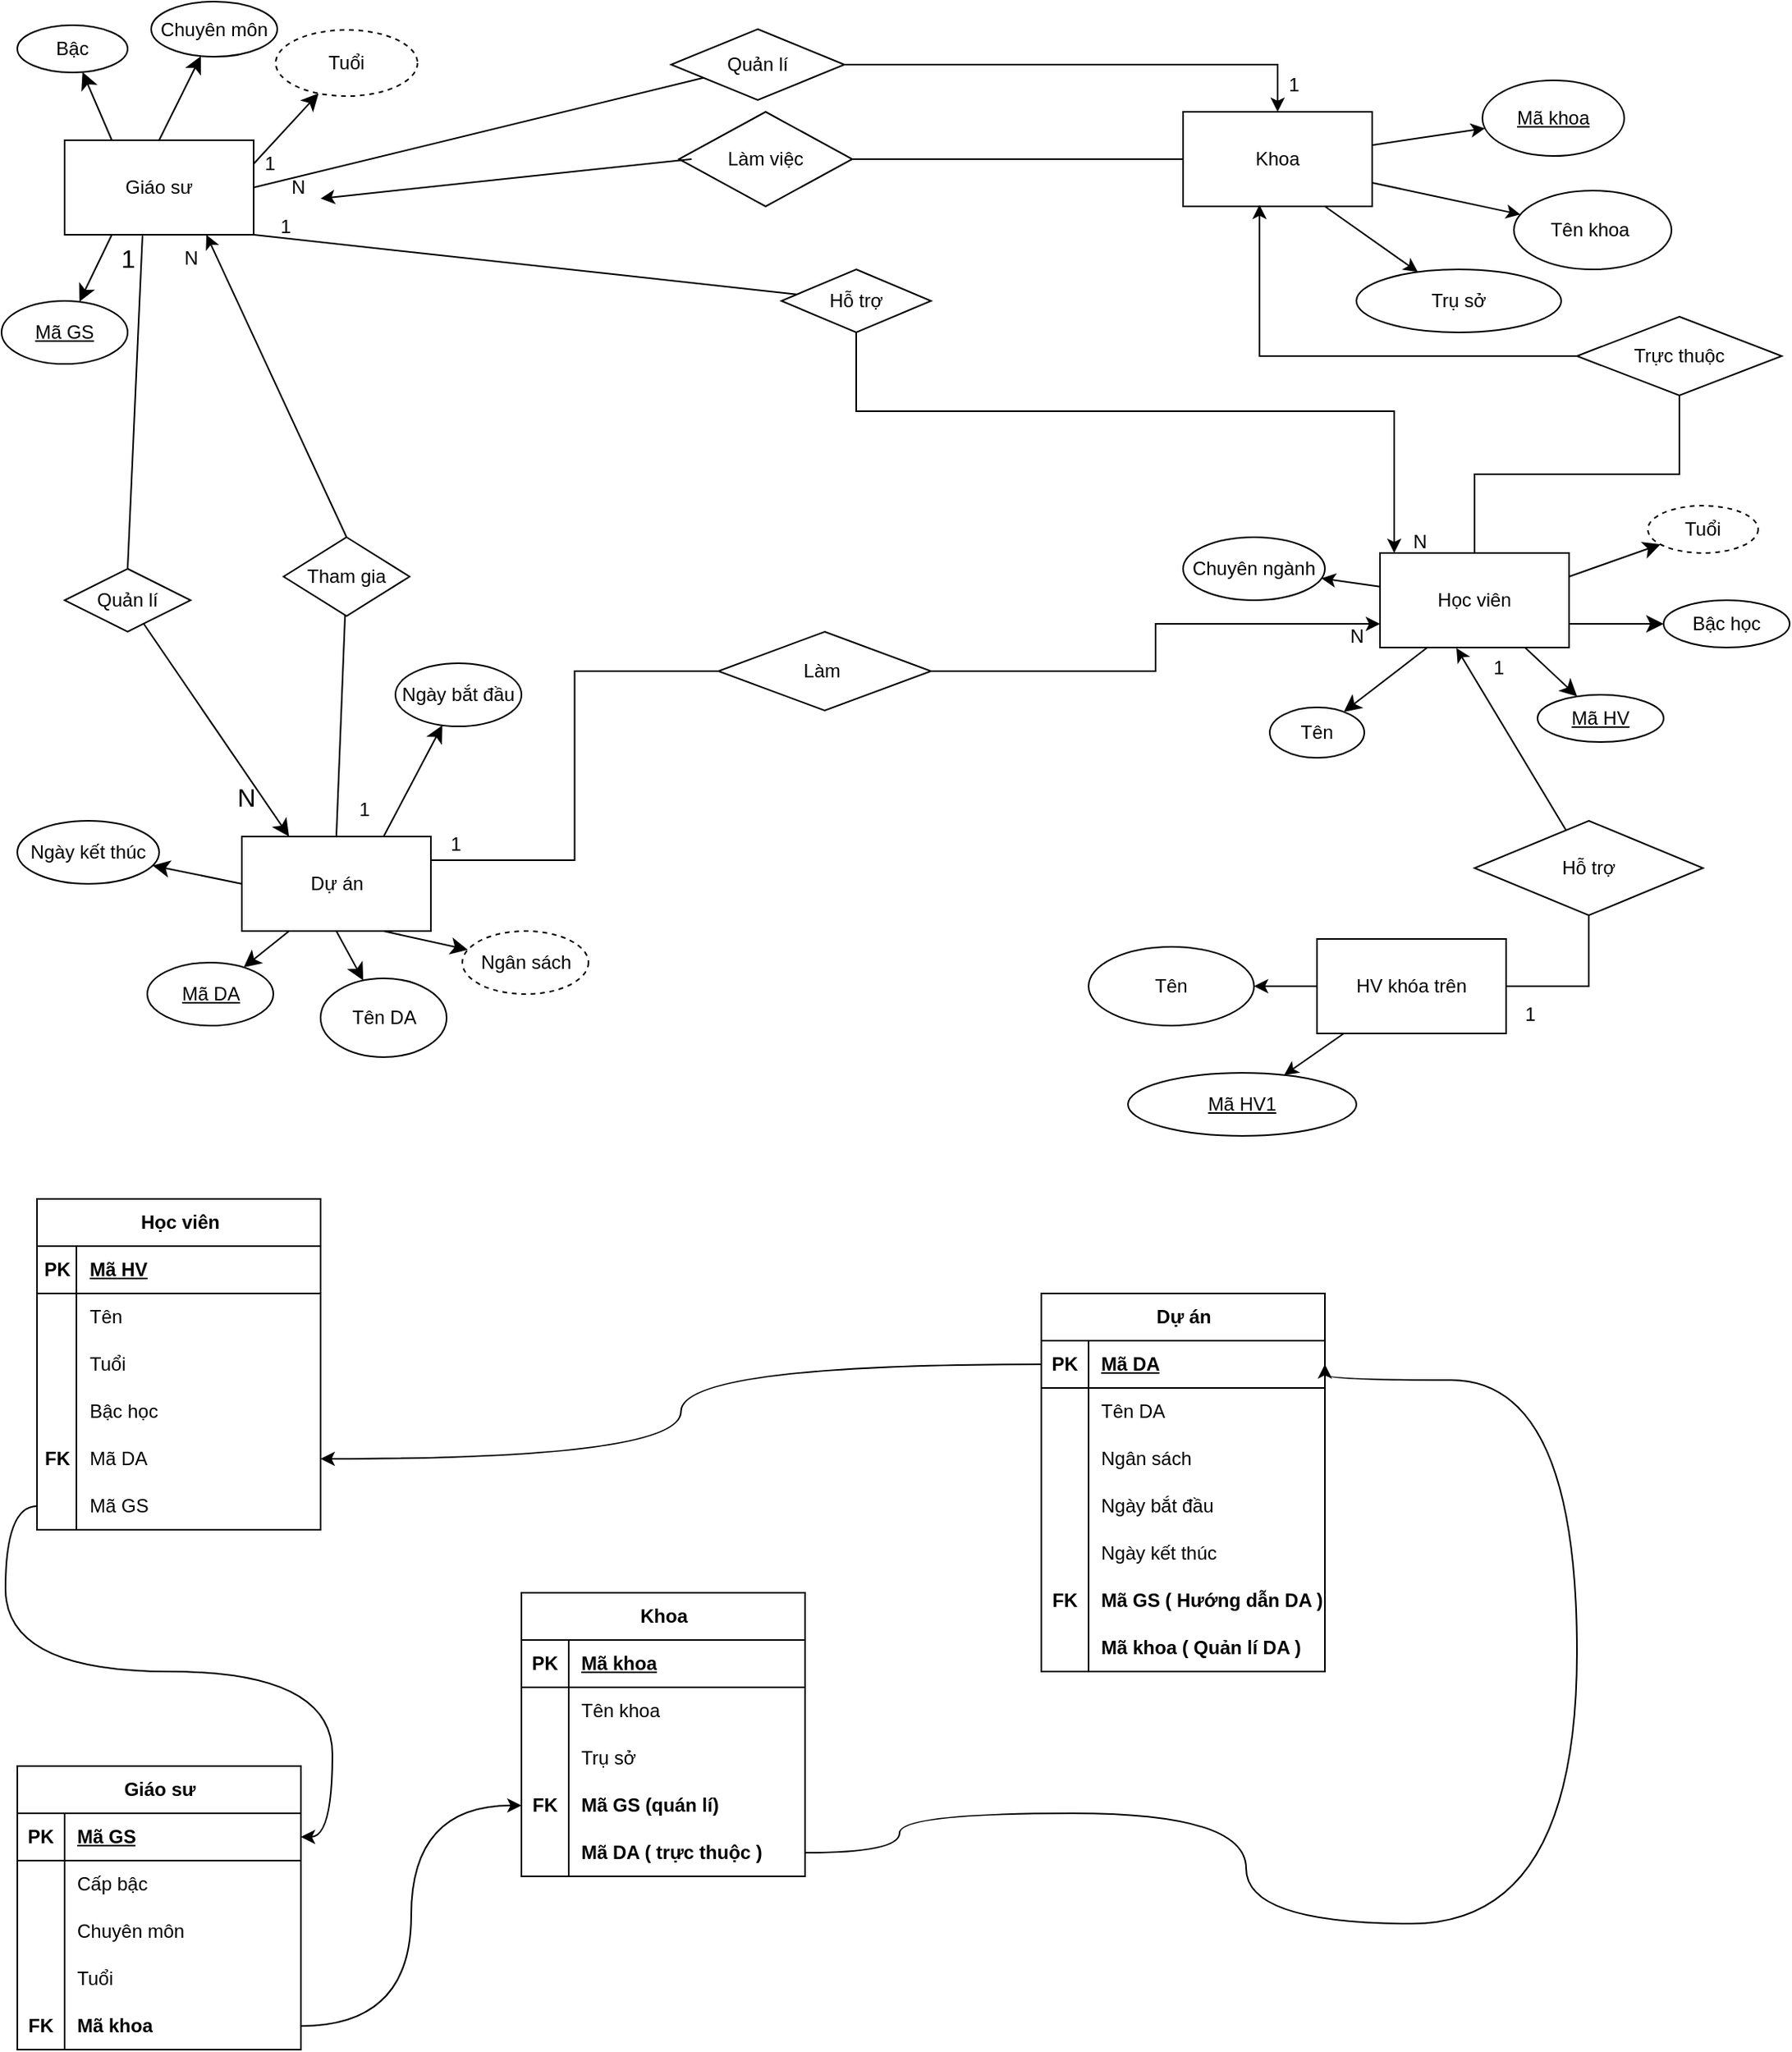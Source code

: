 <mxfile version="26.0.5">
  <diagram id="R2lEEEUBdFMjLlhIrx00" name="Page-1">
    <mxGraphModel dx="1363" dy="797" grid="1" gridSize="10" guides="1" tooltips="1" connect="1" arrows="1" fold="1" page="1" pageScale="1" pageWidth="1169" pageHeight="827" math="0" shadow="0" extFonts="Permanent Marker^https://fonts.googleapis.com/css?family=Permanent+Marker">
      <root>
        <mxCell id="0" />
        <mxCell id="1" parent="0" />
        <mxCell id="wvOs2aSPzy3ZHwY-VeI9-1" value="&lt;font style=&quot;vertical-align: inherit;&quot;&gt;&lt;font style=&quot;vertical-align: inherit;&quot;&gt;Dự án&lt;/font&gt;&lt;/font&gt;" style="rounded=0;whiteSpace=wrap;html=1;" parent="1" vertex="1">
          <mxGeometry x="162.5" y="610" width="120" height="60" as="geometry" />
        </mxCell>
        <mxCell id="wvOs2aSPzy3ZHwY-VeI9-2" value="" style="endArrow=classic;html=1;rounded=0;fontSize=12;startSize=8;endSize=8;curved=1;exitX=0.25;exitY=1;exitDx=0;exitDy=0;" parent="1" source="wvOs2aSPzy3ZHwY-VeI9-1" target="wvOs2aSPzy3ZHwY-VeI9-3" edge="1">
          <mxGeometry width="50" height="50" relative="1" as="geometry">
            <mxPoint x="182.5" y="660" as="sourcePoint" />
            <mxPoint x="162.5" y="700" as="targetPoint" />
          </mxGeometry>
        </mxCell>
        <mxCell id="wvOs2aSPzy3ZHwY-VeI9-3" value="&lt;font style=&quot;vertical-align: inherit;&quot;&gt;&lt;font style=&quot;vertical-align: inherit;&quot;&gt;&lt;u&gt;Mã DA&lt;/u&gt;&lt;/font&gt;&lt;/font&gt;" style="ellipse;whiteSpace=wrap;html=1;" parent="1" vertex="1">
          <mxGeometry x="102.5" y="690" width="80" height="40" as="geometry" />
        </mxCell>
        <mxCell id="wvOs2aSPzy3ZHwY-VeI9-4" value="" style="endArrow=classic;html=1;rounded=0;fontSize=12;startSize=8;endSize=8;curved=1;exitX=0.5;exitY=1;exitDx=0;exitDy=0;" parent="1" source="wvOs2aSPzy3ZHwY-VeI9-1" target="wvOs2aSPzy3ZHwY-VeI9-5" edge="1">
          <mxGeometry width="50" height="50" relative="1" as="geometry">
            <mxPoint x="232.5" y="670" as="sourcePoint" />
            <mxPoint x="232.5" y="710" as="targetPoint" />
          </mxGeometry>
        </mxCell>
        <mxCell id="wvOs2aSPzy3ZHwY-VeI9-5" value="&lt;font style=&quot;vertical-align: inherit;&quot;&gt;&lt;font style=&quot;vertical-align: inherit;&quot;&gt;Tên DA&lt;/font&gt;&lt;/font&gt;" style="ellipse;whiteSpace=wrap;html=1;" parent="1" vertex="1">
          <mxGeometry x="212.5" y="700" width="80" height="50" as="geometry" />
        </mxCell>
        <mxCell id="wvOs2aSPzy3ZHwY-VeI9-6" value="" style="endArrow=classic;html=1;rounded=0;fontSize=12;startSize=8;endSize=8;curved=1;exitX=0.75;exitY=1;exitDx=0;exitDy=0;" parent="1" source="wvOs2aSPzy3ZHwY-VeI9-1" target="wvOs2aSPzy3ZHwY-VeI9-7" edge="1">
          <mxGeometry width="50" height="50" relative="1" as="geometry">
            <mxPoint x="252.5" y="670" as="sourcePoint" />
            <mxPoint x="322.5" y="710" as="targetPoint" />
          </mxGeometry>
        </mxCell>
        <mxCell id="wvOs2aSPzy3ZHwY-VeI9-7" value="&lt;font style=&quot;vertical-align: inherit;&quot;&gt;&lt;font style=&quot;vertical-align: inherit;&quot;&gt;Ngân sách&lt;/font&gt;&lt;/font&gt;" style="ellipse;whiteSpace=wrap;html=1;dashed=1;" parent="1" vertex="1">
          <mxGeometry x="302.5" y="670" width="80" height="40" as="geometry" />
        </mxCell>
        <mxCell id="wvOs2aSPzy3ZHwY-VeI9-8" value="" style="endArrow=classic;html=1;rounded=0;fontSize=12;startSize=8;endSize=8;curved=1;exitX=0.75;exitY=0;exitDx=0;exitDy=0;" parent="1" source="wvOs2aSPzy3ZHwY-VeI9-1" target="wvOs2aSPzy3ZHwY-VeI9-9" edge="1">
          <mxGeometry width="50" height="50" relative="1" as="geometry">
            <mxPoint x="232.5" y="610" as="sourcePoint" />
            <mxPoint x="272.5" y="570" as="targetPoint" />
          </mxGeometry>
        </mxCell>
        <mxCell id="wvOs2aSPzy3ZHwY-VeI9-9" value="&lt;font style=&quot;vertical-align: inherit;&quot;&gt;&lt;font style=&quot;vertical-align: inherit;&quot;&gt;Ngày bắt đầu&lt;/font&gt;&lt;/font&gt;" style="ellipse;whiteSpace=wrap;html=1;" parent="1" vertex="1">
          <mxGeometry x="260" y="500" width="80" height="40" as="geometry" />
        </mxCell>
        <mxCell id="wvOs2aSPzy3ZHwY-VeI9-10" value="" style="endArrow=classic;html=1;rounded=0;fontSize=12;startSize=8;endSize=8;curved=1;exitX=0;exitY=0.5;exitDx=0;exitDy=0;" parent="1" source="wvOs2aSPzy3ZHwY-VeI9-1" target="wvOs2aSPzy3ZHwY-VeI9-11" edge="1">
          <mxGeometry width="50" height="50" relative="1" as="geometry">
            <mxPoint x="192.5" y="610" as="sourcePoint" />
            <mxPoint x="152.5" y="570" as="targetPoint" />
          </mxGeometry>
        </mxCell>
        <mxCell id="wvOs2aSPzy3ZHwY-VeI9-11" value="&lt;font style=&quot;vertical-align: inherit;&quot;&gt;&lt;font style=&quot;vertical-align: inherit;&quot;&gt;Ngày kết thúc&lt;/font&gt;&lt;/font&gt;" style="ellipse;whiteSpace=wrap;html=1;" parent="1" vertex="1">
          <mxGeometry x="20" y="600" width="90" height="40" as="geometry" />
        </mxCell>
        <mxCell id="wvOs2aSPzy3ZHwY-VeI9-12" value="&lt;font style=&quot;vertical-align: inherit;&quot;&gt;&lt;font style=&quot;vertical-align: inherit;&quot;&gt;Giáo sư&lt;/font&gt;&lt;/font&gt;" style="rounded=0;whiteSpace=wrap;html=1;" parent="1" vertex="1">
          <mxGeometry x="50" y="168" width="120" height="60" as="geometry" />
        </mxCell>
        <mxCell id="wvOs2aSPzy3ZHwY-VeI9-13" value="" style="endArrow=classic;html=1;rounded=0;fontSize=12;startSize=8;endSize=8;curved=1;exitX=0.25;exitY=1;exitDx=0;exitDy=0;" parent="1" source="wvOs2aSPzy3ZHwY-VeI9-12" target="wvOs2aSPzy3ZHwY-VeI9-14" edge="1">
          <mxGeometry width="50" height="50" relative="1" as="geometry">
            <mxPoint x="80" y="220" as="sourcePoint" />
            <mxPoint x="50" y="250" as="targetPoint" />
          </mxGeometry>
        </mxCell>
        <mxCell id="wvOs2aSPzy3ZHwY-VeI9-14" value="&lt;font style=&quot;vertical-align: inherit;&quot;&gt;&lt;font style=&quot;vertical-align: inherit;&quot;&gt;&lt;font style=&quot;vertical-align: inherit;&quot;&gt;&lt;font style=&quot;vertical-align: inherit;&quot;&gt;&lt;u&gt;Mã GS&lt;/u&gt;&lt;/font&gt;&lt;/font&gt;&lt;/font&gt;&lt;/font&gt;" style="ellipse;whiteSpace=wrap;html=1;" parent="1" vertex="1">
          <mxGeometry x="10" y="270" width="80" height="40" as="geometry" />
        </mxCell>
        <mxCell id="wvOs2aSPzy3ZHwY-VeI9-15" value="" style="endArrow=classic;html=1;rounded=0;fontSize=12;startSize=8;endSize=8;curved=1;exitX=1;exitY=0.25;exitDx=0;exitDy=0;" parent="1" target="wvOs2aSPzy3ZHwY-VeI9-16" edge="1" source="wvOs2aSPzy3ZHwY-VeI9-12">
          <mxGeometry width="50" height="50" relative="1" as="geometry">
            <mxPoint x="126" y="220" as="sourcePoint" />
            <mxPoint x="150" y="252" as="targetPoint" />
          </mxGeometry>
        </mxCell>
        <mxCell id="wvOs2aSPzy3ZHwY-VeI9-16" value="&lt;font style=&quot;vertical-align: inherit;&quot;&gt;&lt;font style=&quot;vertical-align: inherit;&quot;&gt;Tuổi&lt;/font&gt;&lt;/font&gt;" style="ellipse;whiteSpace=wrap;html=1;dashed=1;" parent="1" vertex="1">
          <mxGeometry x="184" y="98" width="90" height="42" as="geometry" />
        </mxCell>
        <mxCell id="wvOs2aSPzy3ZHwY-VeI9-17" value="" style="endArrow=classic;html=1;rounded=0;fontSize=12;startSize=8;endSize=8;curved=1;exitX=0.25;exitY=0;exitDx=0;exitDy=0;" parent="1" source="wvOs2aSPzy3ZHwY-VeI9-12" target="wvOs2aSPzy3ZHwY-VeI9-18" edge="1">
          <mxGeometry width="50" height="50" relative="1" as="geometry">
            <mxPoint x="80" y="120" as="sourcePoint" />
            <mxPoint x="50" y="130" as="targetPoint" />
          </mxGeometry>
        </mxCell>
        <mxCell id="wvOs2aSPzy3ZHwY-VeI9-18" value="&lt;font style=&quot;vertical-align: inherit;&quot;&gt;&lt;font style=&quot;vertical-align: inherit;&quot;&gt;Bậc&lt;/font&gt;&lt;/font&gt;" style="ellipse;whiteSpace=wrap;html=1;" parent="1" vertex="1">
          <mxGeometry x="20" y="95" width="70" height="30" as="geometry" />
        </mxCell>
        <mxCell id="wvOs2aSPzy3ZHwY-VeI9-19" value="" style="endArrow=classic;html=1;rounded=0;fontSize=12;startSize=8;endSize=8;curved=1;exitX=0.5;exitY=0;exitDx=0;exitDy=0;" parent="1" target="wvOs2aSPzy3ZHwY-VeI9-20" edge="1" source="wvOs2aSPzy3ZHwY-VeI9-12">
          <mxGeometry width="50" height="50" relative="1" as="geometry">
            <mxPoint x="120" y="160" as="sourcePoint" />
            <mxPoint x="150" y="130" as="targetPoint" />
          </mxGeometry>
        </mxCell>
        <mxCell id="wvOs2aSPzy3ZHwY-VeI9-20" value="&lt;font style=&quot;vertical-align: inherit;&quot;&gt;&lt;font style=&quot;vertical-align: inherit;&quot;&gt;Chuyên môn&lt;/font&gt;&lt;/font&gt;" style="ellipse;whiteSpace=wrap;html=1;" parent="1" vertex="1">
          <mxGeometry x="105" y="80" width="80" height="35" as="geometry" />
        </mxCell>
        <mxCell id="wvOs2aSPzy3ZHwY-VeI9-23" value="" style="edgeStyle=none;curved=1;rounded=0;orthogonalLoop=1;jettySize=auto;html=1;fontSize=12;startSize=8;endSize=8;" parent="1" source="wvOs2aSPzy3ZHwY-VeI9-21" target="wvOs2aSPzy3ZHwY-VeI9-22" edge="1">
          <mxGeometry relative="1" as="geometry" />
        </mxCell>
        <mxCell id="6cCRQY4yos_YDq-2sVYA-31" value="" style="rounded=0;orthogonalLoop=1;jettySize=auto;html=1;" edge="1" parent="1" source="wvOs2aSPzy3ZHwY-VeI9-21" target="6cCRQY4yos_YDq-2sVYA-30">
          <mxGeometry relative="1" as="geometry" />
        </mxCell>
        <mxCell id="wvOs2aSPzy3ZHwY-VeI9-21" value="&lt;font style=&quot;vertical-align: inherit;&quot;&gt;&lt;font style=&quot;vertical-align: inherit;&quot;&gt;Học viên&lt;/font&gt;&lt;/font&gt;" style="rounded=0;whiteSpace=wrap;html=1;" parent="1" vertex="1">
          <mxGeometry x="885" y="430" width="120" height="60" as="geometry" />
        </mxCell>
        <mxCell id="wvOs2aSPzy3ZHwY-VeI9-22" value="&lt;font style=&quot;vertical-align: inherit;&quot;&gt;&lt;font style=&quot;vertical-align: inherit;&quot;&gt;&lt;u&gt;Mã HV&lt;/u&gt;&lt;/font&gt;&lt;/font&gt;" style="ellipse;whiteSpace=wrap;html=1;rounded=0;" parent="1" vertex="1">
          <mxGeometry x="985" y="520" width="80" height="30" as="geometry" />
        </mxCell>
        <mxCell id="wvOs2aSPzy3ZHwY-VeI9-24" value="" style="edgeStyle=none;curved=1;rounded=0;orthogonalLoop=1;jettySize=auto;html=1;fontSize=12;startSize=8;endSize=8;exitX=1;exitY=0.25;exitDx=0;exitDy=0;" parent="1" source="wvOs2aSPzy3ZHwY-VeI9-21" target="wvOs2aSPzy3ZHwY-VeI9-27" edge="1">
          <mxGeometry relative="1" as="geometry">
            <mxPoint x="969.72" y="480.0" as="sourcePoint" />
            <mxPoint x="955" y="540" as="targetPoint" />
          </mxGeometry>
        </mxCell>
        <mxCell id="wvOs2aSPzy3ZHwY-VeI9-25" value="" style="edgeStyle=none;curved=1;rounded=0;orthogonalLoop=1;jettySize=auto;html=1;fontSize=12;startSize=8;endSize=8;exitX=0.25;exitY=1;exitDx=0;exitDy=0;" parent="1" source="wvOs2aSPzy3ZHwY-VeI9-21" target="wvOs2aSPzy3ZHwY-VeI9-26" edge="1">
          <mxGeometry relative="1" as="geometry">
            <mxPoint x="935" y="480" as="sourcePoint" />
            <mxPoint x="915" y="520" as="targetPoint" />
          </mxGeometry>
        </mxCell>
        <mxCell id="wvOs2aSPzy3ZHwY-VeI9-26" value="&lt;font style=&quot;vertical-align: inherit;&quot;&gt;&lt;font style=&quot;vertical-align: inherit;&quot;&gt;Tên&lt;/font&gt;&lt;/font&gt;" style="ellipse;whiteSpace=wrap;html=1;" parent="1" vertex="1">
          <mxGeometry x="815" y="528" width="60" height="32" as="geometry" />
        </mxCell>
        <mxCell id="wvOs2aSPzy3ZHwY-VeI9-27" value="&lt;font style=&quot;vertical-align: inherit;&quot;&gt;&lt;font style=&quot;vertical-align: inherit;&quot;&gt;Tuổi&lt;/font&gt;&lt;/font&gt;" style="ellipse;whiteSpace=wrap;html=1;dashed=1;" parent="1" vertex="1">
          <mxGeometry x="1055" y="400" width="70" height="30" as="geometry" />
        </mxCell>
        <mxCell id="wvOs2aSPzy3ZHwY-VeI9-28" value="" style="edgeStyle=none;curved=1;rounded=0;orthogonalLoop=1;jettySize=auto;html=1;fontSize=12;startSize=8;endSize=8;exitX=1;exitY=0.75;exitDx=0;exitDy=0;" parent="1" target="wvOs2aSPzy3ZHwY-VeI9-29" edge="1" source="wvOs2aSPzy3ZHwY-VeI9-21">
          <mxGeometry relative="1" as="geometry">
            <mxPoint x="1025" y="467" as="sourcePoint" />
            <mxPoint x="1054" y="480" as="targetPoint" />
          </mxGeometry>
        </mxCell>
        <mxCell id="wvOs2aSPzy3ZHwY-VeI9-29" value="&lt;font style=&quot;vertical-align: inherit;&quot;&gt;&lt;font style=&quot;vertical-align: inherit;&quot;&gt;&lt;font style=&quot;vertical-align: inherit;&quot;&gt;&lt;font style=&quot;vertical-align: inherit;&quot;&gt;Bậc học&lt;/font&gt;&lt;/font&gt;&lt;/font&gt;&lt;/font&gt;" style="ellipse;whiteSpace=wrap;html=1;" parent="1" vertex="1">
          <mxGeometry x="1065" y="460" width="80" height="30" as="geometry" />
        </mxCell>
        <mxCell id="wvOs2aSPzy3ZHwY-VeI9-30" value="" style="endArrow=none;html=1;rounded=0;fontSize=12;startSize=8;endSize=8;curved=1;entryX=0.412;entryY=1.011;entryDx=0;entryDy=0;entryPerimeter=0;exitX=0.5;exitY=0;exitDx=0;exitDy=0;" parent="1" source="wvOs2aSPzy3ZHwY-VeI9-31" target="wvOs2aSPzy3ZHwY-VeI9-12" edge="1">
          <mxGeometry width="50" height="50" relative="1" as="geometry">
            <mxPoint x="160" y="290" as="sourcePoint" />
            <mxPoint x="170" y="150" as="targetPoint" />
          </mxGeometry>
        </mxCell>
        <mxCell id="wvOs2aSPzy3ZHwY-VeI9-32" style="rounded=0;orthogonalLoop=1;jettySize=auto;html=1;entryX=0.25;entryY=0;entryDx=0;entryDy=0;fontSize=12;startSize=8;endSize=8;" parent="1" source="wvOs2aSPzy3ZHwY-VeI9-31" target="wvOs2aSPzy3ZHwY-VeI9-1" edge="1">
          <mxGeometry relative="1" as="geometry" />
        </mxCell>
        <mxCell id="wvOs2aSPzy3ZHwY-VeI9-31" value="&lt;font style=&quot;vertical-align: inherit;&quot;&gt;&lt;font style=&quot;vertical-align: inherit;&quot;&gt;Quản lí&lt;/font&gt;&lt;/font&gt;" style="rhombus;whiteSpace=wrap;html=1;" parent="1" vertex="1">
          <mxGeometry x="50" y="440" width="80" height="40" as="geometry" />
        </mxCell>
        <mxCell id="wvOs2aSPzy3ZHwY-VeI9-33" value="1" style="text;html=1;align=center;verticalAlign=middle;resizable=0;points=[];autosize=1;strokeColor=none;fillColor=none;fontSize=16;" parent="1" vertex="1">
          <mxGeometry x="75" y="228" width="30" height="30" as="geometry" />
        </mxCell>
        <mxCell id="wvOs2aSPzy3ZHwY-VeI9-34" value="N" style="text;html=1;align=center;verticalAlign=middle;resizable=0;points=[];autosize=1;strokeColor=none;fillColor=none;fontSize=16;" parent="1" vertex="1">
          <mxGeometry x="145" y="570" width="40" height="30" as="geometry" />
        </mxCell>
        <mxCell id="6cCRQY4yos_YDq-2sVYA-3" value="" style="endArrow=none;html=1;rounded=0;exitX=0.5;exitY=0;exitDx=0;exitDy=0;" edge="1" parent="1" source="wvOs2aSPzy3ZHwY-VeI9-1" target="6cCRQY4yos_YDq-2sVYA-4">
          <mxGeometry width="50" height="50" relative="1" as="geometry">
            <mxPoint x="202.5" y="610" as="sourcePoint" />
            <mxPoint x="202.5" y="480" as="targetPoint" />
          </mxGeometry>
        </mxCell>
        <mxCell id="6cCRQY4yos_YDq-2sVYA-5" style="rounded=0;orthogonalLoop=1;jettySize=auto;html=1;exitX=0.5;exitY=0;exitDx=0;exitDy=0;entryX=0.75;entryY=1;entryDx=0;entryDy=0;" edge="1" parent="1" source="6cCRQY4yos_YDq-2sVYA-4" target="wvOs2aSPzy3ZHwY-VeI9-12">
          <mxGeometry relative="1" as="geometry">
            <mxPoint x="380.04" y="310.005" as="sourcePoint" />
            <mxPoint x="200" y="149.98" as="targetPoint" />
          </mxGeometry>
        </mxCell>
        <mxCell id="6cCRQY4yos_YDq-2sVYA-4" value="Tham gia" style="rhombus;whiteSpace=wrap;html=1;" vertex="1" parent="1">
          <mxGeometry x="189" y="420" width="80" height="50" as="geometry" />
        </mxCell>
        <mxCell id="6cCRQY4yos_YDq-2sVYA-8" value="" style="rounded=0;orthogonalLoop=1;jettySize=auto;html=1;" edge="1" parent="1" source="6cCRQY4yos_YDq-2sVYA-6" target="6cCRQY4yos_YDq-2sVYA-7">
          <mxGeometry relative="1" as="geometry" />
        </mxCell>
        <mxCell id="6cCRQY4yos_YDq-2sVYA-6" value="&lt;font style=&quot;vertical-align: inherit;&quot;&gt;&lt;font style=&quot;vertical-align: inherit;&quot;&gt;Khoa&lt;/font&gt;&lt;/font&gt;" style="rounded=0;whiteSpace=wrap;html=1;" vertex="1" parent="1">
          <mxGeometry x="760" y="150" width="120" height="60" as="geometry" />
        </mxCell>
        <mxCell id="6cCRQY4yos_YDq-2sVYA-7" value="&lt;font style=&quot;vertical-align: inherit;&quot;&gt;&lt;font style=&quot;vertical-align: inherit;&quot;&gt;&lt;font style=&quot;vertical-align: inherit;&quot;&gt;&lt;font style=&quot;vertical-align: inherit;&quot;&gt;&lt;u&gt;Mã khoa&lt;/u&gt;&lt;/font&gt;&lt;/font&gt;&lt;/font&gt;&lt;/font&gt;" style="ellipse;whiteSpace=wrap;html=1;rounded=0;" vertex="1" parent="1">
          <mxGeometry x="950" y="130" width="90" height="48" as="geometry" />
        </mxCell>
        <mxCell id="6cCRQY4yos_YDq-2sVYA-9" value="" style="endArrow=classic;html=1;rounded=0;exitX=1;exitY=0.75;exitDx=0;exitDy=0;" edge="1" parent="1" source="6cCRQY4yos_YDq-2sVYA-6" target="6cCRQY4yos_YDq-2sVYA-10">
          <mxGeometry width="50" height="50" relative="1" as="geometry">
            <mxPoint x="880" y="200" as="sourcePoint" />
            <mxPoint x="950" y="220" as="targetPoint" />
          </mxGeometry>
        </mxCell>
        <mxCell id="6cCRQY4yos_YDq-2sVYA-10" value="&lt;font style=&quot;vertical-align: inherit;&quot;&gt;&lt;font style=&quot;vertical-align: inherit;&quot;&gt;Tên khoa&amp;nbsp;&lt;/font&gt;&lt;/font&gt;" style="ellipse;whiteSpace=wrap;html=1;" vertex="1" parent="1">
          <mxGeometry x="970" y="200" width="100" height="50" as="geometry" />
        </mxCell>
        <mxCell id="6cCRQY4yos_YDq-2sVYA-11" value="" style="endArrow=classic;html=1;rounded=0;exitX=0.75;exitY=1;exitDx=0;exitDy=0;" edge="1" parent="1" source="6cCRQY4yos_YDq-2sVYA-6" target="6cCRQY4yos_YDq-2sVYA-12">
          <mxGeometry width="50" height="50" relative="1" as="geometry">
            <mxPoint x="720" y="350" as="sourcePoint" />
            <mxPoint x="900" y="270" as="targetPoint" />
          </mxGeometry>
        </mxCell>
        <mxCell id="6cCRQY4yos_YDq-2sVYA-12" value="&lt;font style=&quot;vertical-align: inherit;&quot;&gt;&lt;font style=&quot;vertical-align: inherit;&quot;&gt;Trụ sở&lt;/font&gt;&lt;/font&gt;" style="ellipse;whiteSpace=wrap;html=1;" vertex="1" parent="1">
          <mxGeometry x="870" y="250" width="130" height="40" as="geometry" />
        </mxCell>
        <mxCell id="6cCRQY4yos_YDq-2sVYA-13" value="" style="endArrow=none;html=1;rounded=0;entryX=0;entryY=0.5;entryDx=0;entryDy=0;exitX=1;exitY=0.5;exitDx=0;exitDy=0;" edge="1" parent="1" source="6cCRQY4yos_YDq-2sVYA-16" target="6cCRQY4yos_YDq-2sVYA-6">
          <mxGeometry width="50" height="50" relative="1" as="geometry">
            <mxPoint x="570" y="180" as="sourcePoint" />
            <mxPoint x="470" y="170" as="targetPoint" />
          </mxGeometry>
        </mxCell>
        <mxCell id="6cCRQY4yos_YDq-2sVYA-16" value="&lt;font style=&quot;vertical-align: inherit;&quot;&gt;&lt;font style=&quot;vertical-align: inherit;&quot;&gt;Làm việc&lt;/font&gt;&lt;/font&gt;" style="rhombus;whiteSpace=wrap;html=1;" vertex="1" parent="1">
          <mxGeometry x="440" y="150" width="110" height="60" as="geometry" />
        </mxCell>
        <mxCell id="6cCRQY4yos_YDq-2sVYA-18" value="" style="endArrow=none;html=1;rounded=0;exitX=1;exitY=0.5;exitDx=0;exitDy=0;" edge="1" parent="1" source="wvOs2aSPzy3ZHwY-VeI9-12" target="6cCRQY4yos_YDq-2sVYA-19">
          <mxGeometry width="50" height="50" relative="1" as="geometry">
            <mxPoint x="420" y="220" as="sourcePoint" />
            <mxPoint x="420" y="120" as="targetPoint" />
          </mxGeometry>
        </mxCell>
        <mxCell id="6cCRQY4yos_YDq-2sVYA-21" style="edgeStyle=orthogonalEdgeStyle;rounded=0;orthogonalLoop=1;jettySize=auto;html=1;" edge="1" parent="1" source="6cCRQY4yos_YDq-2sVYA-19" target="6cCRQY4yos_YDq-2sVYA-6">
          <mxGeometry relative="1" as="geometry" />
        </mxCell>
        <mxCell id="6cCRQY4yos_YDq-2sVYA-19" value="&lt;font style=&quot;vertical-align: inherit;&quot;&gt;&lt;font style=&quot;vertical-align: inherit;&quot;&gt;Quản lí&lt;/font&gt;&lt;/font&gt;" style="rhombus;whiteSpace=wrap;html=1;" vertex="1" parent="1">
          <mxGeometry x="435" y="97.5" width="110" height="45" as="geometry" />
        </mxCell>
        <mxCell id="6cCRQY4yos_YDq-2sVYA-23" value="1" style="text;html=1;align=center;verticalAlign=middle;resizable=0;points=[];autosize=1;strokeColor=none;fillColor=none;" vertex="1" parent="1">
          <mxGeometry x="165" y="168" width="30" height="30" as="geometry" />
        </mxCell>
        <mxCell id="6cCRQY4yos_YDq-2sVYA-24" value="1" style="text;html=1;align=center;verticalAlign=middle;resizable=0;points=[];autosize=1;strokeColor=none;fillColor=none;" vertex="1" parent="1">
          <mxGeometry x="815" y="118" width="30" height="30" as="geometry" />
        </mxCell>
        <mxCell id="6cCRQY4yos_YDq-2sVYA-27" value="" style="endArrow=none;html=1;rounded=0;exitX=0.5;exitY=0;exitDx=0;exitDy=0;edgeStyle=orthogonalEdgeStyle;" edge="1" parent="1" source="wvOs2aSPzy3ZHwY-VeI9-21" target="6cCRQY4yos_YDq-2sVYA-28">
          <mxGeometry width="50" height="50" relative="1" as="geometry">
            <mxPoint x="680" y="380" as="sourcePoint" />
            <mxPoint x="810" y="340" as="targetPoint" />
          </mxGeometry>
        </mxCell>
        <mxCell id="6cCRQY4yos_YDq-2sVYA-29" style="rounded=0;orthogonalLoop=1;jettySize=auto;html=1;entryX=0.404;entryY=0.983;entryDx=0;entryDy=0;entryPerimeter=0;edgeStyle=orthogonalEdgeStyle;" edge="1" parent="1" source="6cCRQY4yos_YDq-2sVYA-28" target="6cCRQY4yos_YDq-2sVYA-6">
          <mxGeometry relative="1" as="geometry" />
        </mxCell>
        <mxCell id="6cCRQY4yos_YDq-2sVYA-28" value="&lt;font style=&quot;vertical-align: inherit;&quot;&gt;&lt;font style=&quot;vertical-align: inherit;&quot;&gt;Trực thuộc&lt;/font&gt;&lt;/font&gt;" style="rhombus;whiteSpace=wrap;html=1;" vertex="1" parent="1">
          <mxGeometry x="1010" y="280" width="130" height="50" as="geometry" />
        </mxCell>
        <mxCell id="6cCRQY4yos_YDq-2sVYA-30" value="&lt;font style=&quot;vertical-align: inherit;&quot;&gt;&lt;font style=&quot;vertical-align: inherit;&quot;&gt;Chuyên ngành&lt;/font&gt;&lt;/font&gt;" style="ellipse;whiteSpace=wrap;html=1;rounded=0;" vertex="1" parent="1">
          <mxGeometry x="760" y="420" width="90" height="40" as="geometry" />
        </mxCell>
        <mxCell id="6cCRQY4yos_YDq-2sVYA-37" value="" style="rounded=0;orthogonalLoop=1;jettySize=auto;html=1;" edge="1" parent="1" source="6cCRQY4yos_YDq-2sVYA-32" target="6cCRQY4yos_YDq-2sVYA-36">
          <mxGeometry relative="1" as="geometry" />
        </mxCell>
        <mxCell id="6cCRQY4yos_YDq-2sVYA-39" value="" style="rounded=0;orthogonalLoop=1;jettySize=auto;html=1;" edge="1" parent="1" source="6cCRQY4yos_YDq-2sVYA-32" target="6cCRQY4yos_YDq-2sVYA-38">
          <mxGeometry relative="1" as="geometry" />
        </mxCell>
        <mxCell id="6cCRQY4yos_YDq-2sVYA-32" value="&lt;font style=&quot;vertical-align: inherit;&quot;&gt;&lt;font style=&quot;vertical-align: inherit;&quot;&gt;HV khóa trên&lt;/font&gt;&lt;/font&gt;" style="whiteSpace=wrap;html=1;" vertex="1" parent="1">
          <mxGeometry x="845" y="675" width="120" height="60" as="geometry" />
        </mxCell>
        <mxCell id="6cCRQY4yos_YDq-2sVYA-33" value="" style="endArrow=none;html=1;rounded=0;exitX=1;exitY=0.5;exitDx=0;exitDy=0;edgeStyle=orthogonalEdgeStyle;" edge="1" parent="1" source="6cCRQY4yos_YDq-2sVYA-32" target="6cCRQY4yos_YDq-2sVYA-34">
          <mxGeometry width="50" height="50" relative="1" as="geometry">
            <mxPoint x="960" y="710" as="sourcePoint" />
            <mxPoint x="1030" y="710" as="targetPoint" />
          </mxGeometry>
        </mxCell>
        <mxCell id="6cCRQY4yos_YDq-2sVYA-34" value="&lt;font style=&quot;vertical-align: inherit;&quot;&gt;&lt;font style=&quot;vertical-align: inherit;&quot;&gt;Hỗ trợ&lt;/font&gt;&lt;/font&gt;" style="rhombus;whiteSpace=wrap;html=1;" vertex="1" parent="1">
          <mxGeometry x="945" y="600" width="145" height="60" as="geometry" />
        </mxCell>
        <mxCell id="6cCRQY4yos_YDq-2sVYA-35" style="rounded=0;orthogonalLoop=1;jettySize=auto;html=1;entryX=0.404;entryY=1.005;entryDx=0;entryDy=0;entryPerimeter=0;" edge="1" parent="1" source="6cCRQY4yos_YDq-2sVYA-34" target="wvOs2aSPzy3ZHwY-VeI9-21">
          <mxGeometry relative="1" as="geometry" />
        </mxCell>
        <mxCell id="6cCRQY4yos_YDq-2sVYA-36" value="&lt;font style=&quot;vertical-align: inherit;&quot;&gt;&lt;font style=&quot;vertical-align: inherit;&quot;&gt;Tên&lt;/font&gt;&lt;/font&gt;" style="ellipse;whiteSpace=wrap;html=1;" vertex="1" parent="1">
          <mxGeometry x="700" y="680" width="105" height="50" as="geometry" />
        </mxCell>
        <mxCell id="6cCRQY4yos_YDq-2sVYA-38" value="&lt;font style=&quot;vertical-align: inherit;&quot;&gt;&lt;font style=&quot;vertical-align: inherit;&quot;&gt;&lt;font style=&quot;vertical-align: inherit;&quot;&gt;&lt;font style=&quot;vertical-align: inherit;&quot;&gt;&lt;u&gt;Mã HV1&lt;/u&gt;&lt;/font&gt;&lt;/font&gt;&lt;/font&gt;&lt;/font&gt;" style="ellipse;whiteSpace=wrap;html=1;" vertex="1" parent="1">
          <mxGeometry x="725" y="760" width="145" height="40" as="geometry" />
        </mxCell>
        <mxCell id="6cCRQY4yos_YDq-2sVYA-43" style="edgeStyle=orthogonalEdgeStyle;rounded=0;orthogonalLoop=1;jettySize=auto;html=1;entryX=0;entryY=0.75;entryDx=0;entryDy=0;" edge="1" parent="1" source="6cCRQY4yos_YDq-2sVYA-41" target="wvOs2aSPzy3ZHwY-VeI9-21">
          <mxGeometry relative="1" as="geometry" />
        </mxCell>
        <mxCell id="6cCRQY4yos_YDq-2sVYA-41" value="&lt;font style=&quot;vertical-align: inherit;&quot;&gt;&lt;font style=&quot;vertical-align: inherit;&quot;&gt;Làm&amp;nbsp;&lt;/font&gt;&lt;/font&gt;" style="rhombus;whiteSpace=wrap;html=1;" vertex="1" parent="1">
          <mxGeometry x="465" y="480" width="135" height="50" as="geometry" />
        </mxCell>
        <mxCell id="6cCRQY4yos_YDq-2sVYA-44" value="N" style="text;html=1;align=center;verticalAlign=middle;resizable=0;points=[];autosize=1;strokeColor=none;fillColor=none;" vertex="1" parent="1">
          <mxGeometry x="855" y="468" width="30" height="30" as="geometry" />
        </mxCell>
        <mxCell id="6cCRQY4yos_YDq-2sVYA-45" value="" style="endArrow=none;html=1;rounded=0;entryX=0;entryY=0.5;entryDx=0;entryDy=0;exitX=1;exitY=0.25;exitDx=0;exitDy=0;edgeStyle=orthogonalEdgeStyle;" edge="1" parent="1" source="wvOs2aSPzy3ZHwY-VeI9-1" target="6cCRQY4yos_YDq-2sVYA-41">
          <mxGeometry width="50" height="50" relative="1" as="geometry">
            <mxPoint x="290" y="630" as="sourcePoint" />
            <mxPoint x="340" y="580" as="targetPoint" />
          </mxGeometry>
        </mxCell>
        <mxCell id="6cCRQY4yos_YDq-2sVYA-46" value="1" style="text;html=1;align=center;verticalAlign=middle;resizable=0;points=[];autosize=1;strokeColor=none;fillColor=none;" vertex="1" parent="1">
          <mxGeometry x="282.5" y="600" width="30" height="30" as="geometry" />
        </mxCell>
        <mxCell id="6cCRQY4yos_YDq-2sVYA-47" value="" style="endArrow=none;html=1;rounded=0;exitX=1;exitY=1;exitDx=0;exitDy=0;" edge="1" parent="1" source="wvOs2aSPzy3ZHwY-VeI9-12" target="6cCRQY4yos_YDq-2sVYA-48">
          <mxGeometry width="50" height="50" relative="1" as="geometry">
            <mxPoint x="360" y="250" as="sourcePoint" />
            <mxPoint x="230" y="150" as="targetPoint" />
          </mxGeometry>
        </mxCell>
        <mxCell id="6cCRQY4yos_YDq-2sVYA-48" value="&lt;font style=&quot;vertical-align: inherit;&quot;&gt;&lt;font style=&quot;vertical-align: inherit;&quot;&gt;Hỗ trợ&lt;/font&gt;&lt;/font&gt;" style="rhombus;whiteSpace=wrap;html=1;" vertex="1" parent="1">
          <mxGeometry x="505" y="250" width="95" height="40" as="geometry" />
        </mxCell>
        <mxCell id="6cCRQY4yos_YDq-2sVYA-49" style="edgeStyle=orthogonalEdgeStyle;rounded=0;orthogonalLoop=1;jettySize=auto;html=1;" edge="1" parent="1" source="6cCRQY4yos_YDq-2sVYA-48">
          <mxGeometry relative="1" as="geometry">
            <mxPoint x="894" y="430" as="targetPoint" />
            <Array as="points">
              <mxPoint x="553" y="340" />
              <mxPoint x="894" y="340" />
            </Array>
          </mxGeometry>
        </mxCell>
        <mxCell id="6cCRQY4yos_YDq-2sVYA-50" value="1" style="text;html=1;align=center;verticalAlign=middle;resizable=0;points=[];autosize=1;strokeColor=none;fillColor=none;" vertex="1" parent="1">
          <mxGeometry x="965" y="708" width="30" height="30" as="geometry" />
        </mxCell>
        <mxCell id="6cCRQY4yos_YDq-2sVYA-51" value="1" style="text;html=1;align=center;verticalAlign=middle;resizable=0;points=[];autosize=1;strokeColor=none;fillColor=none;" vertex="1" parent="1">
          <mxGeometry x="945" y="488" width="30" height="30" as="geometry" />
        </mxCell>
        <mxCell id="6cCRQY4yos_YDq-2sVYA-52" value="N" style="text;html=1;align=center;verticalAlign=middle;resizable=0;points=[];autosize=1;strokeColor=none;fillColor=none;" vertex="1" parent="1">
          <mxGeometry x="115" y="228" width="30" height="30" as="geometry" />
        </mxCell>
        <mxCell id="6cCRQY4yos_YDq-2sVYA-53" value="N" style="text;html=1;align=center;verticalAlign=middle;resizable=0;points=[];autosize=1;strokeColor=none;fillColor=none;" vertex="1" parent="1">
          <mxGeometry x="895" y="408" width="30" height="30" as="geometry" />
        </mxCell>
        <mxCell id="6cCRQY4yos_YDq-2sVYA-54" value="1" style="text;html=1;align=center;verticalAlign=middle;resizable=0;points=[];autosize=1;strokeColor=none;fillColor=none;" vertex="1" parent="1">
          <mxGeometry x="225" y="578" width="30" height="30" as="geometry" />
        </mxCell>
        <mxCell id="6cCRQY4yos_YDq-2sVYA-55" value="" style="rounded=0;orthogonalLoop=1;jettySize=auto;html=1;entryX=1;entryY=0.75;entryDx=0;entryDy=0;exitX=0.073;exitY=0.5;exitDx=0;exitDy=0;exitPerimeter=0;" edge="1" parent="1" source="6cCRQY4yos_YDq-2sVYA-16" target="6cCRQY4yos_YDq-2sVYA-26">
          <mxGeometry relative="1" as="geometry">
            <mxPoint x="448" y="180" as="sourcePoint" />
            <mxPoint x="170" y="213" as="targetPoint" />
          </mxGeometry>
        </mxCell>
        <mxCell id="6cCRQY4yos_YDq-2sVYA-26" value="N" style="text;html=1;align=center;verticalAlign=middle;resizable=0;points=[];autosize=1;strokeColor=none;fillColor=none;" vertex="1" parent="1">
          <mxGeometry x="182.5" y="182.5" width="30" height="30" as="geometry" />
        </mxCell>
        <mxCell id="6cCRQY4yos_YDq-2sVYA-56" value="1" style="text;html=1;align=center;verticalAlign=middle;resizable=0;points=[];autosize=1;strokeColor=none;fillColor=none;" vertex="1" parent="1">
          <mxGeometry x="175" y="208" width="30" height="30" as="geometry" />
        </mxCell>
        <mxCell id="6cCRQY4yos_YDq-2sVYA-59" value="Học viên" style="shape=table;startSize=30;container=1;collapsible=1;childLayout=tableLayout;fixedRows=1;rowLines=0;fontStyle=1;align=center;resizeLast=1;html=1;" vertex="1" parent="1">
          <mxGeometry x="32.5" y="840" width="180" height="210" as="geometry" />
        </mxCell>
        <mxCell id="6cCRQY4yos_YDq-2sVYA-60" value="" style="shape=tableRow;horizontal=0;startSize=0;swimlaneHead=0;swimlaneBody=0;fillColor=none;collapsible=0;dropTarget=0;points=[[0,0.5],[1,0.5]];portConstraint=eastwest;top=0;left=0;right=0;bottom=1;" vertex="1" parent="6cCRQY4yos_YDq-2sVYA-59">
          <mxGeometry y="30" width="180" height="30" as="geometry" />
        </mxCell>
        <mxCell id="6cCRQY4yos_YDq-2sVYA-61" value="PK" style="shape=partialRectangle;connectable=0;fillColor=none;top=0;left=0;bottom=0;right=0;fontStyle=1;overflow=hidden;whiteSpace=wrap;html=1;" vertex="1" parent="6cCRQY4yos_YDq-2sVYA-60">
          <mxGeometry width="25" height="30" as="geometry">
            <mxRectangle width="25" height="30" as="alternateBounds" />
          </mxGeometry>
        </mxCell>
        <mxCell id="6cCRQY4yos_YDq-2sVYA-62" value="Mã HV" style="shape=partialRectangle;connectable=0;fillColor=none;top=0;left=0;bottom=0;right=0;align=left;spacingLeft=6;fontStyle=5;overflow=hidden;whiteSpace=wrap;html=1;" vertex="1" parent="6cCRQY4yos_YDq-2sVYA-60">
          <mxGeometry x="25" width="155" height="30" as="geometry">
            <mxRectangle width="155" height="30" as="alternateBounds" />
          </mxGeometry>
        </mxCell>
        <mxCell id="6cCRQY4yos_YDq-2sVYA-63" value="" style="shape=tableRow;horizontal=0;startSize=0;swimlaneHead=0;swimlaneBody=0;fillColor=none;collapsible=0;dropTarget=0;points=[[0,0.5],[1,0.5]];portConstraint=eastwest;top=0;left=0;right=0;bottom=0;" vertex="1" parent="6cCRQY4yos_YDq-2sVYA-59">
          <mxGeometry y="60" width="180" height="30" as="geometry" />
        </mxCell>
        <mxCell id="6cCRQY4yos_YDq-2sVYA-64" value="" style="shape=partialRectangle;connectable=0;fillColor=none;top=0;left=0;bottom=0;right=0;editable=1;overflow=hidden;whiteSpace=wrap;html=1;" vertex="1" parent="6cCRQY4yos_YDq-2sVYA-63">
          <mxGeometry width="25" height="30" as="geometry">
            <mxRectangle width="25" height="30" as="alternateBounds" />
          </mxGeometry>
        </mxCell>
        <mxCell id="6cCRQY4yos_YDq-2sVYA-65" value="Tên" style="shape=partialRectangle;connectable=0;fillColor=none;top=0;left=0;bottom=0;right=0;align=left;spacingLeft=6;overflow=hidden;whiteSpace=wrap;html=1;" vertex="1" parent="6cCRQY4yos_YDq-2sVYA-63">
          <mxGeometry x="25" width="155" height="30" as="geometry">
            <mxRectangle width="155" height="30" as="alternateBounds" />
          </mxGeometry>
        </mxCell>
        <mxCell id="6cCRQY4yos_YDq-2sVYA-66" value="" style="shape=tableRow;horizontal=0;startSize=0;swimlaneHead=0;swimlaneBody=0;fillColor=none;collapsible=0;dropTarget=0;points=[[0,0.5],[1,0.5]];portConstraint=eastwest;top=0;left=0;right=0;bottom=0;" vertex="1" parent="6cCRQY4yos_YDq-2sVYA-59">
          <mxGeometry y="90" width="180" height="30" as="geometry" />
        </mxCell>
        <mxCell id="6cCRQY4yos_YDq-2sVYA-67" value="" style="shape=partialRectangle;connectable=0;fillColor=none;top=0;left=0;bottom=0;right=0;editable=1;overflow=hidden;whiteSpace=wrap;html=1;" vertex="1" parent="6cCRQY4yos_YDq-2sVYA-66">
          <mxGeometry width="25" height="30" as="geometry">
            <mxRectangle width="25" height="30" as="alternateBounds" />
          </mxGeometry>
        </mxCell>
        <mxCell id="6cCRQY4yos_YDq-2sVYA-68" value="Tuổi" style="shape=partialRectangle;connectable=0;fillColor=none;top=0;left=0;bottom=0;right=0;align=left;spacingLeft=6;overflow=hidden;whiteSpace=wrap;html=1;" vertex="1" parent="6cCRQY4yos_YDq-2sVYA-66">
          <mxGeometry x="25" width="155" height="30" as="geometry">
            <mxRectangle width="155" height="30" as="alternateBounds" />
          </mxGeometry>
        </mxCell>
        <mxCell id="6cCRQY4yos_YDq-2sVYA-69" value="" style="shape=tableRow;horizontal=0;startSize=0;swimlaneHead=0;swimlaneBody=0;fillColor=none;collapsible=0;dropTarget=0;points=[[0,0.5],[1,0.5]];portConstraint=eastwest;top=0;left=0;right=0;bottom=0;" vertex="1" parent="6cCRQY4yos_YDq-2sVYA-59">
          <mxGeometry y="120" width="180" height="30" as="geometry" />
        </mxCell>
        <mxCell id="6cCRQY4yos_YDq-2sVYA-70" value="&lt;div&gt;&lt;br&gt;&lt;/div&gt;&lt;div&gt;&lt;br&gt;&lt;/div&gt;" style="shape=partialRectangle;connectable=0;fillColor=none;top=0;left=0;bottom=0;right=0;editable=1;overflow=hidden;whiteSpace=wrap;html=1;" vertex="1" parent="6cCRQY4yos_YDq-2sVYA-69">
          <mxGeometry width="25" height="30" as="geometry">
            <mxRectangle width="25" height="30" as="alternateBounds" />
          </mxGeometry>
        </mxCell>
        <mxCell id="6cCRQY4yos_YDq-2sVYA-71" value="Bậc học" style="shape=partialRectangle;connectable=0;fillColor=none;top=0;left=0;bottom=0;right=0;align=left;spacingLeft=6;overflow=hidden;whiteSpace=wrap;html=1;" vertex="1" parent="6cCRQY4yos_YDq-2sVYA-69">
          <mxGeometry x="25" width="155" height="30" as="geometry">
            <mxRectangle width="155" height="30" as="alternateBounds" />
          </mxGeometry>
        </mxCell>
        <mxCell id="6cCRQY4yos_YDq-2sVYA-72" value="" style="shape=tableRow;horizontal=0;startSize=0;swimlaneHead=0;swimlaneBody=0;fillColor=none;collapsible=0;dropTarget=0;points=[[0,0.5],[1,0.5]];portConstraint=eastwest;top=0;left=0;right=0;bottom=0;" vertex="1" parent="6cCRQY4yos_YDq-2sVYA-59">
          <mxGeometry y="150" width="180" height="30" as="geometry" />
        </mxCell>
        <mxCell id="6cCRQY4yos_YDq-2sVYA-73" value="&lt;b&gt;FK&lt;/b&gt;" style="shape=partialRectangle;connectable=0;fillColor=none;top=0;left=0;bottom=0;right=0;editable=1;overflow=hidden;whiteSpace=wrap;html=1;" vertex="1" parent="6cCRQY4yos_YDq-2sVYA-72">
          <mxGeometry width="25" height="30" as="geometry">
            <mxRectangle width="25" height="30" as="alternateBounds" />
          </mxGeometry>
        </mxCell>
        <mxCell id="6cCRQY4yos_YDq-2sVYA-74" value="Mã DA" style="shape=partialRectangle;connectable=0;fillColor=none;top=0;left=0;bottom=0;right=0;align=left;spacingLeft=6;overflow=hidden;whiteSpace=wrap;html=1;" vertex="1" parent="6cCRQY4yos_YDq-2sVYA-72">
          <mxGeometry x="25" width="155" height="30" as="geometry">
            <mxRectangle width="155" height="30" as="alternateBounds" />
          </mxGeometry>
        </mxCell>
        <mxCell id="6cCRQY4yos_YDq-2sVYA-93" value="" style="shape=tableRow;horizontal=0;startSize=0;swimlaneHead=0;swimlaneBody=0;fillColor=none;collapsible=0;dropTarget=0;points=[[0,0.5],[1,0.5]];portConstraint=eastwest;top=0;left=0;right=0;bottom=0;" vertex="1" parent="6cCRQY4yos_YDq-2sVYA-59">
          <mxGeometry y="180" width="180" height="30" as="geometry" />
        </mxCell>
        <mxCell id="6cCRQY4yos_YDq-2sVYA-94" value="" style="shape=partialRectangle;connectable=0;fillColor=none;top=0;left=0;bottom=0;right=0;editable=1;overflow=hidden;whiteSpace=wrap;html=1;" vertex="1" parent="6cCRQY4yos_YDq-2sVYA-93">
          <mxGeometry width="25" height="30" as="geometry">
            <mxRectangle width="25" height="30" as="alternateBounds" />
          </mxGeometry>
        </mxCell>
        <mxCell id="6cCRQY4yos_YDq-2sVYA-95" value="Mã GS" style="shape=partialRectangle;connectable=0;fillColor=none;top=0;left=0;bottom=0;right=0;align=left;spacingLeft=6;overflow=hidden;whiteSpace=wrap;html=1;" vertex="1" parent="6cCRQY4yos_YDq-2sVYA-93">
          <mxGeometry x="25" width="155" height="30" as="geometry">
            <mxRectangle width="155" height="30" as="alternateBounds" />
          </mxGeometry>
        </mxCell>
        <mxCell id="6cCRQY4yos_YDq-2sVYA-117" value="Dự án" style="shape=table;startSize=30;container=1;collapsible=1;childLayout=tableLayout;fixedRows=1;rowLines=0;fontStyle=1;align=center;resizeLast=1;html=1;" vertex="1" parent="1">
          <mxGeometry x="670" y="899.996" width="180" height="240" as="geometry" />
        </mxCell>
        <mxCell id="6cCRQY4yos_YDq-2sVYA-118" value="" style="shape=tableRow;horizontal=0;startSize=0;swimlaneHead=0;swimlaneBody=0;fillColor=none;collapsible=0;dropTarget=0;points=[[0,0.5],[1,0.5]];portConstraint=eastwest;top=0;left=0;right=0;bottom=1;" vertex="1" parent="6cCRQY4yos_YDq-2sVYA-117">
          <mxGeometry y="30" width="180" height="30" as="geometry" />
        </mxCell>
        <mxCell id="6cCRQY4yos_YDq-2sVYA-119" value="PK" style="shape=partialRectangle;connectable=0;fillColor=none;top=0;left=0;bottom=0;right=0;fontStyle=1;overflow=hidden;whiteSpace=wrap;html=1;" vertex="1" parent="6cCRQY4yos_YDq-2sVYA-118">
          <mxGeometry width="30" height="30" as="geometry">
            <mxRectangle width="30" height="30" as="alternateBounds" />
          </mxGeometry>
        </mxCell>
        <mxCell id="6cCRQY4yos_YDq-2sVYA-120" value="&lt;u style=&quot;text-align: center;&quot;&gt;Mã DA&lt;/u&gt;" style="shape=partialRectangle;connectable=0;fillColor=none;top=0;left=0;bottom=0;right=0;align=left;spacingLeft=6;fontStyle=5;overflow=hidden;whiteSpace=wrap;html=1;" vertex="1" parent="6cCRQY4yos_YDq-2sVYA-118">
          <mxGeometry x="30" width="150" height="30" as="geometry">
            <mxRectangle width="150" height="30" as="alternateBounds" />
          </mxGeometry>
        </mxCell>
        <mxCell id="6cCRQY4yos_YDq-2sVYA-121" value="" style="shape=tableRow;horizontal=0;startSize=0;swimlaneHead=0;swimlaneBody=0;fillColor=none;collapsible=0;dropTarget=0;points=[[0,0.5],[1,0.5]];portConstraint=eastwest;top=0;left=0;right=0;bottom=0;" vertex="1" parent="6cCRQY4yos_YDq-2sVYA-117">
          <mxGeometry y="60" width="180" height="30" as="geometry" />
        </mxCell>
        <mxCell id="6cCRQY4yos_YDq-2sVYA-122" value="" style="shape=partialRectangle;connectable=0;fillColor=none;top=0;left=0;bottom=0;right=0;editable=1;overflow=hidden;whiteSpace=wrap;html=1;" vertex="1" parent="6cCRQY4yos_YDq-2sVYA-121">
          <mxGeometry width="30" height="30" as="geometry">
            <mxRectangle width="30" height="30" as="alternateBounds" />
          </mxGeometry>
        </mxCell>
        <mxCell id="6cCRQY4yos_YDq-2sVYA-123" value="&lt;span style=&quot;text-align: center;&quot;&gt;Tên DA&lt;/span&gt;" style="shape=partialRectangle;connectable=0;fillColor=none;top=0;left=0;bottom=0;right=0;align=left;spacingLeft=6;overflow=hidden;whiteSpace=wrap;html=1;" vertex="1" parent="6cCRQY4yos_YDq-2sVYA-121">
          <mxGeometry x="30" width="150" height="30" as="geometry">
            <mxRectangle width="150" height="30" as="alternateBounds" />
          </mxGeometry>
        </mxCell>
        <mxCell id="6cCRQY4yos_YDq-2sVYA-124" value="" style="shape=tableRow;horizontal=0;startSize=0;swimlaneHead=0;swimlaneBody=0;fillColor=none;collapsible=0;dropTarget=0;points=[[0,0.5],[1,0.5]];portConstraint=eastwest;top=0;left=0;right=0;bottom=0;" vertex="1" parent="6cCRQY4yos_YDq-2sVYA-117">
          <mxGeometry y="90" width="180" height="30" as="geometry" />
        </mxCell>
        <mxCell id="6cCRQY4yos_YDq-2sVYA-125" value="" style="shape=partialRectangle;connectable=0;fillColor=none;top=0;left=0;bottom=0;right=0;editable=1;overflow=hidden;whiteSpace=wrap;html=1;" vertex="1" parent="6cCRQY4yos_YDq-2sVYA-124">
          <mxGeometry width="30" height="30" as="geometry">
            <mxRectangle width="30" height="30" as="alternateBounds" />
          </mxGeometry>
        </mxCell>
        <mxCell id="6cCRQY4yos_YDq-2sVYA-126" value="&lt;span style=&quot;text-align: center;&quot;&gt;Ngân sách&lt;/span&gt;" style="shape=partialRectangle;connectable=0;fillColor=none;top=0;left=0;bottom=0;right=0;align=left;spacingLeft=6;overflow=hidden;whiteSpace=wrap;html=1;" vertex="1" parent="6cCRQY4yos_YDq-2sVYA-124">
          <mxGeometry x="30" width="150" height="30" as="geometry">
            <mxRectangle width="150" height="30" as="alternateBounds" />
          </mxGeometry>
        </mxCell>
        <mxCell id="6cCRQY4yos_YDq-2sVYA-127" value="" style="shape=tableRow;horizontal=0;startSize=0;swimlaneHead=0;swimlaneBody=0;fillColor=none;collapsible=0;dropTarget=0;points=[[0,0.5],[1,0.5]];portConstraint=eastwest;top=0;left=0;right=0;bottom=0;" vertex="1" parent="6cCRQY4yos_YDq-2sVYA-117">
          <mxGeometry y="120" width="180" height="30" as="geometry" />
        </mxCell>
        <mxCell id="6cCRQY4yos_YDq-2sVYA-128" value="" style="shape=partialRectangle;connectable=0;fillColor=none;top=0;left=0;bottom=0;right=0;editable=1;overflow=hidden;whiteSpace=wrap;html=1;" vertex="1" parent="6cCRQY4yos_YDq-2sVYA-127">
          <mxGeometry width="30" height="30" as="geometry">
            <mxRectangle width="30" height="30" as="alternateBounds" />
          </mxGeometry>
        </mxCell>
        <mxCell id="6cCRQY4yos_YDq-2sVYA-129" value="&lt;span style=&quot;text-align: center;&quot;&gt;Ngày bắt đầu&lt;/span&gt;" style="shape=partialRectangle;connectable=0;fillColor=none;top=0;left=0;bottom=0;right=0;align=left;spacingLeft=6;overflow=hidden;whiteSpace=wrap;html=1;" vertex="1" parent="6cCRQY4yos_YDq-2sVYA-127">
          <mxGeometry x="30" width="150" height="30" as="geometry">
            <mxRectangle width="150" height="30" as="alternateBounds" />
          </mxGeometry>
        </mxCell>
        <mxCell id="6cCRQY4yos_YDq-2sVYA-130" value="" style="shape=tableRow;horizontal=0;startSize=0;swimlaneHead=0;swimlaneBody=0;fillColor=none;collapsible=0;dropTarget=0;points=[[0,0.5],[1,0.5]];portConstraint=eastwest;top=0;left=0;right=0;bottom=0;" vertex="1" parent="6cCRQY4yos_YDq-2sVYA-117">
          <mxGeometry y="150" width="180" height="30" as="geometry" />
        </mxCell>
        <mxCell id="6cCRQY4yos_YDq-2sVYA-131" value="" style="shape=partialRectangle;connectable=0;fillColor=none;top=0;left=0;bottom=0;right=0;editable=1;overflow=hidden;whiteSpace=wrap;html=1;" vertex="1" parent="6cCRQY4yos_YDq-2sVYA-130">
          <mxGeometry width="30" height="30" as="geometry">
            <mxRectangle width="30" height="30" as="alternateBounds" />
          </mxGeometry>
        </mxCell>
        <mxCell id="6cCRQY4yos_YDq-2sVYA-132" value="&lt;div style=&quot;text-align: center;&quot;&gt;Ngày kết thúc&lt;/div&gt;" style="shape=partialRectangle;connectable=0;fillColor=none;top=0;left=0;bottom=0;right=0;align=left;spacingLeft=6;overflow=hidden;whiteSpace=wrap;html=1;" vertex="1" parent="6cCRQY4yos_YDq-2sVYA-130">
          <mxGeometry x="30" width="150" height="30" as="geometry">
            <mxRectangle width="150" height="30" as="alternateBounds" />
          </mxGeometry>
        </mxCell>
        <mxCell id="6cCRQY4yos_YDq-2sVYA-149" value="" style="shape=tableRow;horizontal=0;startSize=0;swimlaneHead=0;swimlaneBody=0;fillColor=none;collapsible=0;dropTarget=0;points=[[0,0.5],[1,0.5]];portConstraint=eastwest;top=0;left=0;right=0;bottom=0;" vertex="1" parent="6cCRQY4yos_YDq-2sVYA-117">
          <mxGeometry y="180" width="180" height="30" as="geometry" />
        </mxCell>
        <mxCell id="6cCRQY4yos_YDq-2sVYA-150" value="&lt;b&gt;FK&lt;/b&gt;" style="shape=partialRectangle;connectable=0;fillColor=none;top=0;left=0;bottom=0;right=0;editable=1;overflow=hidden;whiteSpace=wrap;html=1;" vertex="1" parent="6cCRQY4yos_YDq-2sVYA-149">
          <mxGeometry width="30" height="30" as="geometry">
            <mxRectangle width="30" height="30" as="alternateBounds" />
          </mxGeometry>
        </mxCell>
        <mxCell id="6cCRQY4yos_YDq-2sVYA-151" value="&lt;div style=&quot;text-align: center;&quot;&gt;&lt;b&gt;Mã GS ( Hướng dẫn DA )&lt;/b&gt;&lt;/div&gt;" style="shape=partialRectangle;connectable=0;fillColor=none;top=0;left=0;bottom=0;right=0;align=left;spacingLeft=6;overflow=hidden;whiteSpace=wrap;html=1;" vertex="1" parent="6cCRQY4yos_YDq-2sVYA-149">
          <mxGeometry x="30" width="150" height="30" as="geometry">
            <mxRectangle width="150" height="30" as="alternateBounds" />
          </mxGeometry>
        </mxCell>
        <mxCell id="6cCRQY4yos_YDq-2sVYA-169" value="" style="shape=tableRow;horizontal=0;startSize=0;swimlaneHead=0;swimlaneBody=0;fillColor=none;collapsible=0;dropTarget=0;points=[[0,0.5],[1,0.5]];portConstraint=eastwest;top=0;left=0;right=0;bottom=0;" vertex="1" parent="6cCRQY4yos_YDq-2sVYA-117">
          <mxGeometry y="210" width="180" height="30" as="geometry" />
        </mxCell>
        <mxCell id="6cCRQY4yos_YDq-2sVYA-170" value="" style="shape=partialRectangle;connectable=0;fillColor=none;top=0;left=0;bottom=0;right=0;editable=1;overflow=hidden;whiteSpace=wrap;html=1;" vertex="1" parent="6cCRQY4yos_YDq-2sVYA-169">
          <mxGeometry width="30" height="30" as="geometry">
            <mxRectangle width="30" height="30" as="alternateBounds" />
          </mxGeometry>
        </mxCell>
        <mxCell id="6cCRQY4yos_YDq-2sVYA-171" value="&lt;div style=&quot;text-align: center;&quot;&gt;&lt;b&gt;Mã khoa ( Quản lí DA )&lt;/b&gt;&lt;/div&gt;" style="shape=partialRectangle;connectable=0;fillColor=none;top=0;left=0;bottom=0;right=0;align=left;spacingLeft=6;overflow=hidden;whiteSpace=wrap;html=1;" vertex="1" parent="6cCRQY4yos_YDq-2sVYA-169">
          <mxGeometry x="30" width="150" height="30" as="geometry">
            <mxRectangle width="150" height="30" as="alternateBounds" />
          </mxGeometry>
        </mxCell>
        <mxCell id="6cCRQY4yos_YDq-2sVYA-152" style="edgeStyle=orthogonalEdgeStyle;rounded=0;orthogonalLoop=1;jettySize=auto;html=1;curved=1;exitX=0;exitY=0.5;exitDx=0;exitDy=0;" edge="1" parent="1" source="6cCRQY4yos_YDq-2sVYA-118" target="6cCRQY4yos_YDq-2sVYA-72">
          <mxGeometry relative="1" as="geometry" />
        </mxCell>
        <mxCell id="6cCRQY4yos_YDq-2sVYA-153" value="Giáo sư" style="shape=table;startSize=30;container=1;collapsible=1;childLayout=tableLayout;fixedRows=1;rowLines=0;fontStyle=1;align=center;resizeLast=1;html=1;" vertex="1" parent="1">
          <mxGeometry x="20" y="1200" width="180" height="180" as="geometry" />
        </mxCell>
        <mxCell id="6cCRQY4yos_YDq-2sVYA-154" value="" style="shape=tableRow;horizontal=0;startSize=0;swimlaneHead=0;swimlaneBody=0;fillColor=none;collapsible=0;dropTarget=0;points=[[0,0.5],[1,0.5]];portConstraint=eastwest;top=0;left=0;right=0;bottom=1;" vertex="1" parent="6cCRQY4yos_YDq-2sVYA-153">
          <mxGeometry y="30" width="180" height="30" as="geometry" />
        </mxCell>
        <mxCell id="6cCRQY4yos_YDq-2sVYA-155" value="PK" style="shape=partialRectangle;connectable=0;fillColor=none;top=0;left=0;bottom=0;right=0;fontStyle=1;overflow=hidden;whiteSpace=wrap;html=1;" vertex="1" parent="6cCRQY4yos_YDq-2sVYA-154">
          <mxGeometry width="30" height="30" as="geometry">
            <mxRectangle width="30" height="30" as="alternateBounds" />
          </mxGeometry>
        </mxCell>
        <mxCell id="6cCRQY4yos_YDq-2sVYA-156" value="Mã GS" style="shape=partialRectangle;connectable=0;fillColor=none;top=0;left=0;bottom=0;right=0;align=left;spacingLeft=6;fontStyle=5;overflow=hidden;whiteSpace=wrap;html=1;" vertex="1" parent="6cCRQY4yos_YDq-2sVYA-154">
          <mxGeometry x="30" width="150" height="30" as="geometry">
            <mxRectangle width="150" height="30" as="alternateBounds" />
          </mxGeometry>
        </mxCell>
        <mxCell id="6cCRQY4yos_YDq-2sVYA-157" value="" style="shape=tableRow;horizontal=0;startSize=0;swimlaneHead=0;swimlaneBody=0;fillColor=none;collapsible=0;dropTarget=0;points=[[0,0.5],[1,0.5]];portConstraint=eastwest;top=0;left=0;right=0;bottom=0;" vertex="1" parent="6cCRQY4yos_YDq-2sVYA-153">
          <mxGeometry y="60" width="180" height="30" as="geometry" />
        </mxCell>
        <mxCell id="6cCRQY4yos_YDq-2sVYA-158" value="" style="shape=partialRectangle;connectable=0;fillColor=none;top=0;left=0;bottom=0;right=0;editable=1;overflow=hidden;whiteSpace=wrap;html=1;" vertex="1" parent="6cCRQY4yos_YDq-2sVYA-157">
          <mxGeometry width="30" height="30" as="geometry">
            <mxRectangle width="30" height="30" as="alternateBounds" />
          </mxGeometry>
        </mxCell>
        <mxCell id="6cCRQY4yos_YDq-2sVYA-159" value="Cấp bậc" style="shape=partialRectangle;connectable=0;fillColor=none;top=0;left=0;bottom=0;right=0;align=left;spacingLeft=6;overflow=hidden;whiteSpace=wrap;html=1;" vertex="1" parent="6cCRQY4yos_YDq-2sVYA-157">
          <mxGeometry x="30" width="150" height="30" as="geometry">
            <mxRectangle width="150" height="30" as="alternateBounds" />
          </mxGeometry>
        </mxCell>
        <mxCell id="6cCRQY4yos_YDq-2sVYA-160" value="" style="shape=tableRow;horizontal=0;startSize=0;swimlaneHead=0;swimlaneBody=0;fillColor=none;collapsible=0;dropTarget=0;points=[[0,0.5],[1,0.5]];portConstraint=eastwest;top=0;left=0;right=0;bottom=0;" vertex="1" parent="6cCRQY4yos_YDq-2sVYA-153">
          <mxGeometry y="90" width="180" height="30" as="geometry" />
        </mxCell>
        <mxCell id="6cCRQY4yos_YDq-2sVYA-161" value="" style="shape=partialRectangle;connectable=0;fillColor=none;top=0;left=0;bottom=0;right=0;editable=1;overflow=hidden;whiteSpace=wrap;html=1;" vertex="1" parent="6cCRQY4yos_YDq-2sVYA-160">
          <mxGeometry width="30" height="30" as="geometry">
            <mxRectangle width="30" height="30" as="alternateBounds" />
          </mxGeometry>
        </mxCell>
        <mxCell id="6cCRQY4yos_YDq-2sVYA-162" value="Chuyên môn" style="shape=partialRectangle;connectable=0;fillColor=none;top=0;left=0;bottom=0;right=0;align=left;spacingLeft=6;overflow=hidden;whiteSpace=wrap;html=1;" vertex="1" parent="6cCRQY4yos_YDq-2sVYA-160">
          <mxGeometry x="30" width="150" height="30" as="geometry">
            <mxRectangle width="150" height="30" as="alternateBounds" />
          </mxGeometry>
        </mxCell>
        <mxCell id="6cCRQY4yos_YDq-2sVYA-163" value="" style="shape=tableRow;horizontal=0;startSize=0;swimlaneHead=0;swimlaneBody=0;fillColor=none;collapsible=0;dropTarget=0;points=[[0,0.5],[1,0.5]];portConstraint=eastwest;top=0;left=0;right=0;bottom=0;" vertex="1" parent="6cCRQY4yos_YDq-2sVYA-153">
          <mxGeometry y="120" width="180" height="30" as="geometry" />
        </mxCell>
        <mxCell id="6cCRQY4yos_YDq-2sVYA-164" value="" style="shape=partialRectangle;connectable=0;fillColor=none;top=0;left=0;bottom=0;right=0;editable=1;overflow=hidden;whiteSpace=wrap;html=1;" vertex="1" parent="6cCRQY4yos_YDq-2sVYA-163">
          <mxGeometry width="30" height="30" as="geometry">
            <mxRectangle width="30" height="30" as="alternateBounds" />
          </mxGeometry>
        </mxCell>
        <mxCell id="6cCRQY4yos_YDq-2sVYA-165" value="Tuổi" style="shape=partialRectangle;connectable=0;fillColor=none;top=0;left=0;bottom=0;right=0;align=left;spacingLeft=6;overflow=hidden;whiteSpace=wrap;html=1;" vertex="1" parent="6cCRQY4yos_YDq-2sVYA-163">
          <mxGeometry x="30" width="150" height="30" as="geometry">
            <mxRectangle width="150" height="30" as="alternateBounds" />
          </mxGeometry>
        </mxCell>
        <mxCell id="6cCRQY4yos_YDq-2sVYA-201" value="" style="shape=tableRow;horizontal=0;startSize=0;swimlaneHead=0;swimlaneBody=0;fillColor=none;collapsible=0;dropTarget=0;points=[[0,0.5],[1,0.5]];portConstraint=eastwest;top=0;left=0;right=0;bottom=0;" vertex="1" parent="6cCRQY4yos_YDq-2sVYA-153">
          <mxGeometry y="150" width="180" height="30" as="geometry" />
        </mxCell>
        <mxCell id="6cCRQY4yos_YDq-2sVYA-202" value="&lt;b&gt;FK&lt;/b&gt;" style="shape=partialRectangle;connectable=0;fillColor=none;top=0;left=0;bottom=0;right=0;editable=1;overflow=hidden;whiteSpace=wrap;html=1;" vertex="1" parent="6cCRQY4yos_YDq-2sVYA-201">
          <mxGeometry width="30" height="30" as="geometry">
            <mxRectangle width="30" height="30" as="alternateBounds" />
          </mxGeometry>
        </mxCell>
        <mxCell id="6cCRQY4yos_YDq-2sVYA-203" value="&lt;b&gt;Mã khoa&lt;/b&gt;" style="shape=partialRectangle;connectable=0;fillColor=none;top=0;left=0;bottom=0;right=0;align=left;spacingLeft=6;overflow=hidden;whiteSpace=wrap;html=1;" vertex="1" parent="6cCRQY4yos_YDq-2sVYA-201">
          <mxGeometry x="30" width="150" height="30" as="geometry">
            <mxRectangle width="150" height="30" as="alternateBounds" />
          </mxGeometry>
        </mxCell>
        <mxCell id="6cCRQY4yos_YDq-2sVYA-168" style="edgeStyle=orthogonalEdgeStyle;rounded=0;orthogonalLoop=1;jettySize=auto;html=1;curved=1;" edge="1" parent="1" source="6cCRQY4yos_YDq-2sVYA-93" target="6cCRQY4yos_YDq-2sVYA-154">
          <mxGeometry relative="1" as="geometry" />
        </mxCell>
        <mxCell id="6cCRQY4yos_YDq-2sVYA-205" value="Khoa" style="shape=table;startSize=30;container=1;collapsible=1;childLayout=tableLayout;fixedRows=1;rowLines=0;fontStyle=1;align=center;resizeLast=1;html=1;" vertex="1" parent="1">
          <mxGeometry x="340" y="1090" width="180" height="180" as="geometry" />
        </mxCell>
        <mxCell id="6cCRQY4yos_YDq-2sVYA-206" value="" style="shape=tableRow;horizontal=0;startSize=0;swimlaneHead=0;swimlaneBody=0;fillColor=none;collapsible=0;dropTarget=0;points=[[0,0.5],[1,0.5]];portConstraint=eastwest;top=0;left=0;right=0;bottom=1;" vertex="1" parent="6cCRQY4yos_YDq-2sVYA-205">
          <mxGeometry y="30" width="180" height="30" as="geometry" />
        </mxCell>
        <mxCell id="6cCRQY4yos_YDq-2sVYA-207" value="PK" style="shape=partialRectangle;connectable=0;fillColor=none;top=0;left=0;bottom=0;right=0;fontStyle=1;overflow=hidden;whiteSpace=wrap;html=1;" vertex="1" parent="6cCRQY4yos_YDq-2sVYA-206">
          <mxGeometry width="30" height="30" as="geometry">
            <mxRectangle width="30" height="30" as="alternateBounds" />
          </mxGeometry>
        </mxCell>
        <mxCell id="6cCRQY4yos_YDq-2sVYA-208" value="Mã khoa" style="shape=partialRectangle;connectable=0;fillColor=none;top=0;left=0;bottom=0;right=0;align=left;spacingLeft=6;fontStyle=5;overflow=hidden;whiteSpace=wrap;html=1;" vertex="1" parent="6cCRQY4yos_YDq-2sVYA-206">
          <mxGeometry x="30" width="150" height="30" as="geometry">
            <mxRectangle width="150" height="30" as="alternateBounds" />
          </mxGeometry>
        </mxCell>
        <mxCell id="6cCRQY4yos_YDq-2sVYA-209" value="" style="shape=tableRow;horizontal=0;startSize=0;swimlaneHead=0;swimlaneBody=0;fillColor=none;collapsible=0;dropTarget=0;points=[[0,0.5],[1,0.5]];portConstraint=eastwest;top=0;left=0;right=0;bottom=0;" vertex="1" parent="6cCRQY4yos_YDq-2sVYA-205">
          <mxGeometry y="60" width="180" height="30" as="geometry" />
        </mxCell>
        <mxCell id="6cCRQY4yos_YDq-2sVYA-210" value="" style="shape=partialRectangle;connectable=0;fillColor=none;top=0;left=0;bottom=0;right=0;editable=1;overflow=hidden;whiteSpace=wrap;html=1;" vertex="1" parent="6cCRQY4yos_YDq-2sVYA-209">
          <mxGeometry width="30" height="30" as="geometry">
            <mxRectangle width="30" height="30" as="alternateBounds" />
          </mxGeometry>
        </mxCell>
        <mxCell id="6cCRQY4yos_YDq-2sVYA-211" value="Tên khoa" style="shape=partialRectangle;connectable=0;fillColor=none;top=0;left=0;bottom=0;right=0;align=left;spacingLeft=6;overflow=hidden;whiteSpace=wrap;html=1;" vertex="1" parent="6cCRQY4yos_YDq-2sVYA-209">
          <mxGeometry x="30" width="150" height="30" as="geometry">
            <mxRectangle width="150" height="30" as="alternateBounds" />
          </mxGeometry>
        </mxCell>
        <mxCell id="6cCRQY4yos_YDq-2sVYA-212" value="" style="shape=tableRow;horizontal=0;startSize=0;swimlaneHead=0;swimlaneBody=0;fillColor=none;collapsible=0;dropTarget=0;points=[[0,0.5],[1,0.5]];portConstraint=eastwest;top=0;left=0;right=0;bottom=0;" vertex="1" parent="6cCRQY4yos_YDq-2sVYA-205">
          <mxGeometry y="90" width="180" height="30" as="geometry" />
        </mxCell>
        <mxCell id="6cCRQY4yos_YDq-2sVYA-213" value="" style="shape=partialRectangle;connectable=0;fillColor=none;top=0;left=0;bottom=0;right=0;editable=1;overflow=hidden;whiteSpace=wrap;html=1;" vertex="1" parent="6cCRQY4yos_YDq-2sVYA-212">
          <mxGeometry width="30" height="30" as="geometry">
            <mxRectangle width="30" height="30" as="alternateBounds" />
          </mxGeometry>
        </mxCell>
        <mxCell id="6cCRQY4yos_YDq-2sVYA-214" value="Trụ sở" style="shape=partialRectangle;connectable=0;fillColor=none;top=0;left=0;bottom=0;right=0;align=left;spacingLeft=6;overflow=hidden;whiteSpace=wrap;html=1;" vertex="1" parent="6cCRQY4yos_YDq-2sVYA-212">
          <mxGeometry x="30" width="150" height="30" as="geometry">
            <mxRectangle width="150" height="30" as="alternateBounds" />
          </mxGeometry>
        </mxCell>
        <mxCell id="6cCRQY4yos_YDq-2sVYA-215" value="" style="shape=tableRow;horizontal=0;startSize=0;swimlaneHead=0;swimlaneBody=0;fillColor=none;collapsible=0;dropTarget=0;points=[[0,0.5],[1,0.5]];portConstraint=eastwest;top=0;left=0;right=0;bottom=0;" vertex="1" parent="6cCRQY4yos_YDq-2sVYA-205">
          <mxGeometry y="120" width="180" height="30" as="geometry" />
        </mxCell>
        <mxCell id="6cCRQY4yos_YDq-2sVYA-216" value="&lt;b&gt;FK&lt;/b&gt;" style="shape=partialRectangle;connectable=0;fillColor=none;top=0;left=0;bottom=0;right=0;editable=1;overflow=hidden;whiteSpace=wrap;html=1;" vertex="1" parent="6cCRQY4yos_YDq-2sVYA-215">
          <mxGeometry width="30" height="30" as="geometry">
            <mxRectangle width="30" height="30" as="alternateBounds" />
          </mxGeometry>
        </mxCell>
        <mxCell id="6cCRQY4yos_YDq-2sVYA-217" value="&lt;b&gt;Mã GS (quán lí)&lt;/b&gt;" style="shape=partialRectangle;connectable=0;fillColor=none;top=0;left=0;bottom=0;right=0;align=left;spacingLeft=6;overflow=hidden;whiteSpace=wrap;html=1;" vertex="1" parent="6cCRQY4yos_YDq-2sVYA-215">
          <mxGeometry x="30" width="150" height="30" as="geometry">
            <mxRectangle width="150" height="30" as="alternateBounds" />
          </mxGeometry>
        </mxCell>
        <mxCell id="6cCRQY4yos_YDq-2sVYA-218" value="" style="shape=tableRow;horizontal=0;startSize=0;swimlaneHead=0;swimlaneBody=0;fillColor=none;collapsible=0;dropTarget=0;points=[[0,0.5],[1,0.5]];portConstraint=eastwest;top=0;left=0;right=0;bottom=0;" vertex="1" parent="6cCRQY4yos_YDq-2sVYA-205">
          <mxGeometry y="150" width="180" height="30" as="geometry" />
        </mxCell>
        <mxCell id="6cCRQY4yos_YDq-2sVYA-219" value="" style="shape=partialRectangle;connectable=0;fillColor=none;top=0;left=0;bottom=0;right=0;editable=1;overflow=hidden;whiteSpace=wrap;html=1;" vertex="1" parent="6cCRQY4yos_YDq-2sVYA-218">
          <mxGeometry width="30" height="30" as="geometry">
            <mxRectangle width="30" height="30" as="alternateBounds" />
          </mxGeometry>
        </mxCell>
        <mxCell id="6cCRQY4yos_YDq-2sVYA-220" value="&lt;b&gt;Mã DA ( trực thuộc )&lt;/b&gt;" style="shape=partialRectangle;connectable=0;fillColor=none;top=0;left=0;bottom=0;right=0;align=left;spacingLeft=6;overflow=hidden;whiteSpace=wrap;html=1;" vertex="1" parent="6cCRQY4yos_YDq-2sVYA-218">
          <mxGeometry x="30" width="150" height="30" as="geometry">
            <mxRectangle width="150" height="30" as="alternateBounds" />
          </mxGeometry>
        </mxCell>
        <mxCell id="6cCRQY4yos_YDq-2sVYA-221" style="edgeStyle=orthogonalEdgeStyle;rounded=0;orthogonalLoop=1;jettySize=auto;html=1;entryX=0;entryY=0.5;entryDx=0;entryDy=0;curved=1;" edge="1" parent="1" source="6cCRQY4yos_YDq-2sVYA-201" target="6cCRQY4yos_YDq-2sVYA-215">
          <mxGeometry relative="1" as="geometry" />
        </mxCell>
        <mxCell id="6cCRQY4yos_YDq-2sVYA-223" style="edgeStyle=orthogonalEdgeStyle;rounded=0;orthogonalLoop=1;jettySize=auto;html=1;entryX=1;entryY=0.5;entryDx=0;entryDy=0;curved=1;exitX=1;exitY=0.5;exitDx=0;exitDy=0;" edge="1" parent="1" source="6cCRQY4yos_YDq-2sVYA-218" target="6cCRQY4yos_YDq-2sVYA-118">
          <mxGeometry relative="1" as="geometry">
            <Array as="points">
              <mxPoint x="580" y="1230" />
              <mxPoint x="800" y="1230" />
              <mxPoint x="800" y="1300" />
              <mxPoint x="1010" y="1300" />
              <mxPoint x="1010" y="955" />
              <mxPoint x="850" y="955" />
            </Array>
          </mxGeometry>
        </mxCell>
      </root>
    </mxGraphModel>
  </diagram>
</mxfile>
